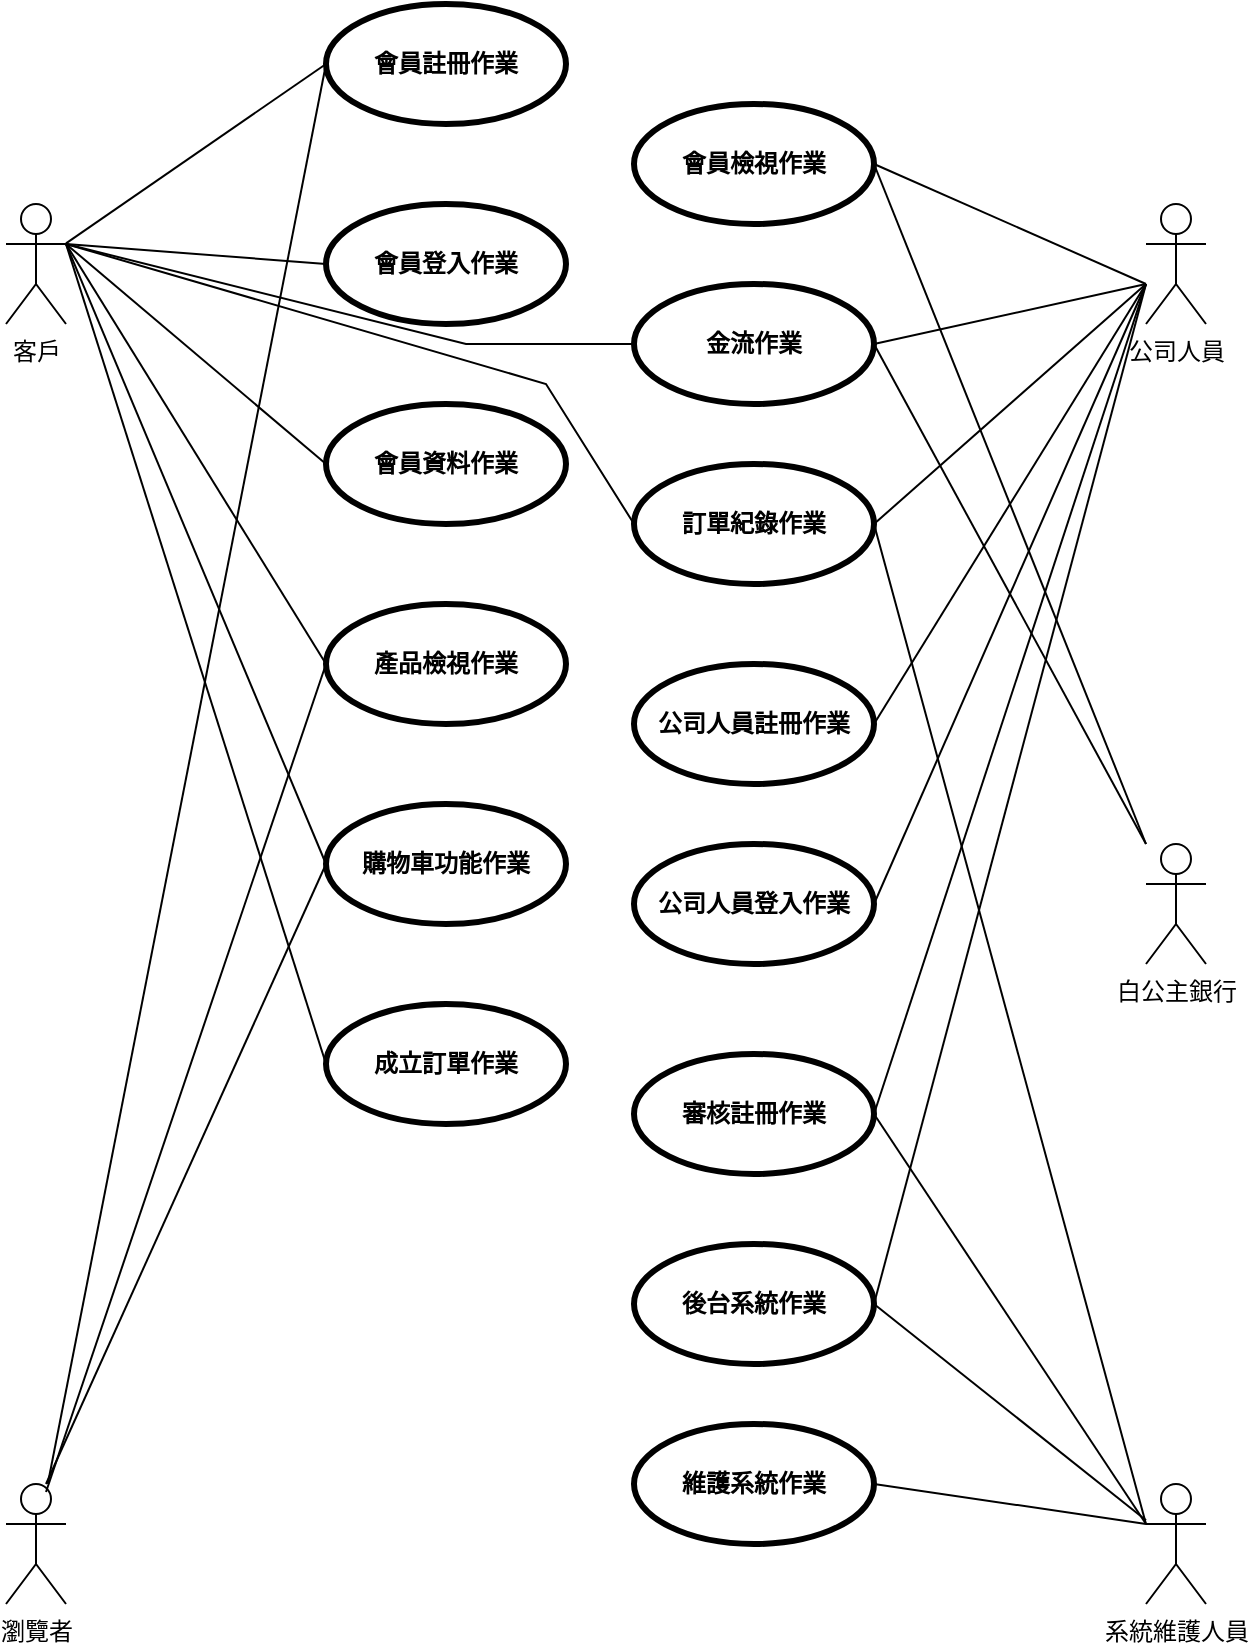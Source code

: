 <mxfile version="17.4.5" type="device" pages="3"><diagram id="V7DGzK6TTjDBdNX_tZ4m" name="(b) 小題"><mxGraphModel dx="827" dy="757" grid="1" gridSize="10" guides="1" tooltips="1" connect="1" arrows="1" fold="1" page="1" pageScale="1" pageWidth="827" pageHeight="1169" math="0" shadow="0"><root><mxCell id="0"/><mxCell id="1" parent="0"/><mxCell id="dm6xcxIbrKVzqba36j1--1" value="客戶" style="shape=umlActor;html=1;verticalLabelPosition=bottom;verticalAlign=top;align=center;" vertex="1" parent="1"><mxGeometry x="100" y="160" width="30" height="60" as="geometry"/></mxCell><mxCell id="dm6xcxIbrKVzqba36j1--3" value="公司人員" style="shape=umlActor;html=1;verticalLabelPosition=bottom;verticalAlign=top;align=center;" vertex="1" parent="1"><mxGeometry x="670" y="160" width="30" height="60" as="geometry"/></mxCell><mxCell id="dm6xcxIbrKVzqba36j1--4" value="白公主銀行" style="shape=umlActor;html=1;verticalLabelPosition=bottom;verticalAlign=top;align=center;" vertex="1" parent="1"><mxGeometry x="670" y="480" width="30" height="60" as="geometry"/></mxCell><mxCell id="dm6xcxIbrKVzqba36j1--5" value="系統維護人員" style="shape=umlActor;html=1;verticalLabelPosition=bottom;verticalAlign=top;align=center;" vertex="1" parent="1"><mxGeometry x="670" y="800" width="30" height="60" as="geometry"/></mxCell><mxCell id="dm6xcxIbrKVzqba36j1--6" value="瀏覽者" style="shape=umlActor;html=1;verticalLabelPosition=bottom;verticalAlign=top;align=center;" vertex="1" parent="1"><mxGeometry x="100" y="800" width="30" height="60" as="geometry"/></mxCell><mxCell id="dm6xcxIbrKVzqba36j1--7" value="會員註冊作業" style="shape=ellipse;html=1;strokeWidth=3;fontStyle=1;whiteSpace=wrap;align=center;perimeter=ellipsePerimeter;" vertex="1" parent="1"><mxGeometry x="260" y="60" width="120" height="60" as="geometry"/></mxCell><mxCell id="dm6xcxIbrKVzqba36j1--8" value="會員登入作業" style="shape=ellipse;html=1;strokeWidth=3;fontStyle=1;whiteSpace=wrap;align=center;perimeter=ellipsePerimeter;" vertex="1" parent="1"><mxGeometry x="260" y="160" width="120" height="60" as="geometry"/></mxCell><mxCell id="dm6xcxIbrKVzqba36j1--9" value="會員資料作業" style="shape=ellipse;html=1;strokeWidth=3;fontStyle=1;whiteSpace=wrap;align=center;perimeter=ellipsePerimeter;" vertex="1" parent="1"><mxGeometry x="260" y="260" width="120" height="60" as="geometry"/></mxCell><mxCell id="dm6xcxIbrKVzqba36j1--10" value="產品檢視作業" style="shape=ellipse;html=1;strokeWidth=3;fontStyle=1;whiteSpace=wrap;align=center;perimeter=ellipsePerimeter;" vertex="1" parent="1"><mxGeometry x="260" y="360" width="120" height="60" as="geometry"/></mxCell><mxCell id="dm6xcxIbrKVzqba36j1--12" value="購物車功能作業" style="shape=ellipse;html=1;strokeWidth=3;fontStyle=1;whiteSpace=wrap;align=center;perimeter=ellipsePerimeter;" vertex="1" parent="1"><mxGeometry x="260" y="460" width="120" height="60" as="geometry"/></mxCell><mxCell id="dm6xcxIbrKVzqba36j1--13" value="成立訂單作業" style="shape=ellipse;html=1;strokeWidth=3;fontStyle=1;whiteSpace=wrap;align=center;perimeter=ellipsePerimeter;" vertex="1" parent="1"><mxGeometry x="260" y="560" width="120" height="60" as="geometry"/></mxCell><mxCell id="dm6xcxIbrKVzqba36j1--14" value="金流作業" style="shape=ellipse;html=1;strokeWidth=3;fontStyle=1;whiteSpace=wrap;align=center;perimeter=ellipsePerimeter;" vertex="1" parent="1"><mxGeometry x="414" y="200" width="120" height="60" as="geometry"/></mxCell><mxCell id="dm6xcxIbrKVzqba36j1--15" value="訂單紀錄作業" style="shape=ellipse;html=1;strokeWidth=3;fontStyle=1;whiteSpace=wrap;align=center;perimeter=ellipsePerimeter;" vertex="1" parent="1"><mxGeometry x="414" y="290" width="120" height="60" as="geometry"/></mxCell><mxCell id="dm6xcxIbrKVzqba36j1--16" value="會員檢視作業" style="shape=ellipse;html=1;strokeWidth=3;fontStyle=1;whiteSpace=wrap;align=center;perimeter=ellipsePerimeter;" vertex="1" parent="1"><mxGeometry x="414" y="110" width="120" height="60" as="geometry"/></mxCell><mxCell id="dm6xcxIbrKVzqba36j1--18" value="公司人員註冊作業" style="shape=ellipse;html=1;strokeWidth=3;fontStyle=1;whiteSpace=wrap;align=center;perimeter=ellipsePerimeter;" vertex="1" parent="1"><mxGeometry x="414" y="390" width="120" height="60" as="geometry"/></mxCell><mxCell id="dm6xcxIbrKVzqba36j1--19" value="公司人員登入作業" style="shape=ellipse;html=1;strokeWidth=3;fontStyle=1;whiteSpace=wrap;align=center;perimeter=ellipsePerimeter;" vertex="1" parent="1"><mxGeometry x="414" y="480" width="120" height="60" as="geometry"/></mxCell><mxCell id="dm6xcxIbrKVzqba36j1--20" style="edgeStyle=orthogonalEdgeStyle;rounded=0;orthogonalLoop=1;jettySize=auto;html=1;exitX=0.5;exitY=1;exitDx=0;exitDy=0;" edge="1" parent="1" source="dm6xcxIbrKVzqba36j1--15" target="dm6xcxIbrKVzqba36j1--15"><mxGeometry relative="1" as="geometry"/></mxCell><mxCell id="dm6xcxIbrKVzqba36j1--22" value="審核註冊作業" style="shape=ellipse;html=1;strokeWidth=3;fontStyle=1;whiteSpace=wrap;align=center;perimeter=ellipsePerimeter;" vertex="1" parent="1"><mxGeometry x="414" y="585" width="120" height="60" as="geometry"/></mxCell><mxCell id="dm6xcxIbrKVzqba36j1--23" value="後台系統作業&lt;span style=&quot;color: rgba(0 , 0 , 0 , 0) ; font-family: monospace ; font-size: 0px ; font-weight: 400&quot;&gt;%3CmxGraphModel%3E%3Croot%3E%3CmxCell%20id%3D%220%22%2F%3E%3CmxCell%20id%3D%221%22%20parent%3D%220%22%2F%3E%3CmxCell%20id%3D%222%22%20value%3D%22%E6%9C%83%E5%93%A1%E7%99%BB%E5%85%A5%E4%BD%9C%E6%A5%AD%22%20style%3D%22shape%3Dellipse%3Bhtml%3D1%3BstrokeWidth%3D3%3BfontStyle%3D1%3BwhiteSpace%3Dwrap%3Balign%3Dcenter%3Bperimeter%3DellipsePerimeter%3B%22%20vertex%3D%221%22%20parent%3D%221%22%3E%3CmxGeometry%20x%3D%22414%22%20y%3D%22480%22%20width%3D%22120%22%20height%3D%2260%22%20as%3D%22geometry%22%2F%3E%3C%2FmxCell%3E%3C%2Froot%3E%3C%2FmxGraphModel%3E&lt;/span&gt;" style="shape=ellipse;html=1;strokeWidth=3;fontStyle=1;whiteSpace=wrap;align=center;perimeter=ellipsePerimeter;" vertex="1" parent="1"><mxGeometry x="414" y="680" width="120" height="60" as="geometry"/></mxCell><mxCell id="dm6xcxIbrKVzqba36j1--24" value="維護系統作業" style="shape=ellipse;html=1;strokeWidth=3;fontStyle=1;whiteSpace=wrap;align=center;perimeter=ellipsePerimeter;" vertex="1" parent="1"><mxGeometry x="414" y="770" width="120" height="60" as="geometry"/></mxCell><mxCell id="dm6xcxIbrKVzqba36j1--26" value="" style="edgeStyle=none;html=1;endArrow=none;verticalAlign=bottom;rounded=0;exitX=1;exitY=0.5;exitDx=0;exitDy=0;" edge="1" parent="1" source="dm6xcxIbrKVzqba36j1--14"><mxGeometry width="160" relative="1" as="geometry"><mxPoint x="320" y="530" as="sourcePoint"/><mxPoint x="670" y="480" as="targetPoint"/></mxGeometry></mxCell><mxCell id="dm6xcxIbrKVzqba36j1--27" value="" style="edgeStyle=none;html=1;endArrow=none;verticalAlign=bottom;rounded=0;exitX=1;exitY=0.5;exitDx=0;exitDy=0;" edge="1" parent="1" source="dm6xcxIbrKVzqba36j1--16"><mxGeometry width="160" relative="1" as="geometry"><mxPoint x="520" y="280" as="sourcePoint"/><mxPoint x="670" y="480" as="targetPoint"/></mxGeometry></mxCell><mxCell id="dm6xcxIbrKVzqba36j1--29" value="" style="edgeStyle=none;html=1;endArrow=none;verticalAlign=bottom;rounded=0;exitX=1;exitY=0.5;exitDx=0;exitDy=0;" edge="1" parent="1" source="dm6xcxIbrKVzqba36j1--16"><mxGeometry width="160" relative="1" as="geometry"><mxPoint x="544" y="240" as="sourcePoint"/><mxPoint x="670" y="200" as="targetPoint"/></mxGeometry></mxCell><mxCell id="dm6xcxIbrKVzqba36j1--30" value="" style="edgeStyle=none;html=1;endArrow=none;verticalAlign=bottom;rounded=0;entryX=0;entryY=0.5;entryDx=0;entryDy=0;" edge="1" parent="1" source="dm6xcxIbrKVzqba36j1--1" target="dm6xcxIbrKVzqba36j1--7"><mxGeometry width="160" relative="1" as="geometry"><mxPoint x="554" y="250" as="sourcePoint"/><mxPoint x="690" y="500" as="targetPoint"/></mxGeometry></mxCell><mxCell id="dm6xcxIbrKVzqba36j1--31" value="" style="edgeStyle=none;html=1;endArrow=none;verticalAlign=bottom;rounded=0;entryX=0;entryY=0.5;entryDx=0;entryDy=0;exitX=1;exitY=0.333;exitDx=0;exitDy=0;exitPerimeter=0;" edge="1" parent="1" source="dm6xcxIbrKVzqba36j1--1" target="dm6xcxIbrKVzqba36j1--8"><mxGeometry width="160" relative="1" as="geometry"><mxPoint x="140" y="189.655" as="sourcePoint"/><mxPoint x="270" y="100" as="targetPoint"/></mxGeometry></mxCell><mxCell id="dm6xcxIbrKVzqba36j1--32" value="" style="edgeStyle=none;html=1;endArrow=none;verticalAlign=bottom;rounded=0;entryX=0;entryY=0.5;entryDx=0;entryDy=0;exitX=1;exitY=0.333;exitDx=0;exitDy=0;exitPerimeter=0;" edge="1" parent="1" source="dm6xcxIbrKVzqba36j1--1" target="dm6xcxIbrKVzqba36j1--9"><mxGeometry width="160" relative="1" as="geometry"><mxPoint x="150" y="199.655" as="sourcePoint"/><mxPoint x="280" y="110" as="targetPoint"/></mxGeometry></mxCell><mxCell id="dm6xcxIbrKVzqba36j1--33" value="" style="edgeStyle=none;html=1;endArrow=none;verticalAlign=bottom;rounded=0;entryX=0;entryY=0.5;entryDx=0;entryDy=0;exitX=1;exitY=0.333;exitDx=0;exitDy=0;exitPerimeter=0;" edge="1" parent="1" source="dm6xcxIbrKVzqba36j1--1" target="dm6xcxIbrKVzqba36j1--10"><mxGeometry width="160" relative="1" as="geometry"><mxPoint x="160" y="209.655" as="sourcePoint"/><mxPoint x="290" y="120" as="targetPoint"/></mxGeometry></mxCell><mxCell id="dm6xcxIbrKVzqba36j1--34" value="" style="edgeStyle=none;html=1;endArrow=none;verticalAlign=bottom;rounded=0;entryX=0;entryY=0.5;entryDx=0;entryDy=0;" edge="1" parent="1" target="dm6xcxIbrKVzqba36j1--12"><mxGeometry width="160" relative="1" as="geometry"><mxPoint x="130" y="180" as="sourcePoint"/><mxPoint x="300" y="130" as="targetPoint"/></mxGeometry></mxCell><mxCell id="dm6xcxIbrKVzqba36j1--35" value="" style="edgeStyle=none;html=1;endArrow=none;verticalAlign=bottom;rounded=0;entryX=0;entryY=0.5;entryDx=0;entryDy=0;" edge="1" parent="1" target="dm6xcxIbrKVzqba36j1--13"><mxGeometry width="160" relative="1" as="geometry"><mxPoint x="130" y="180" as="sourcePoint"/><mxPoint x="310" y="140" as="targetPoint"/></mxGeometry></mxCell><mxCell id="dm6xcxIbrKVzqba36j1--36" value="" style="edgeStyle=none;html=1;endArrow=none;verticalAlign=bottom;rounded=0;exitX=1;exitY=0.5;exitDx=0;exitDy=0;" edge="1" parent="1" source="dm6xcxIbrKVzqba36j1--15"><mxGeometry width="160" relative="1" as="geometry"><mxPoint x="540" y="274.825" as="sourcePoint"/><mxPoint x="670" y="200" as="targetPoint"/></mxGeometry></mxCell><mxCell id="dm6xcxIbrKVzqba36j1--38" value="" style="edgeStyle=none;html=1;endArrow=none;verticalAlign=bottom;rounded=0;exitX=1;exitY=0.5;exitDx=0;exitDy=0;" edge="1" parent="1" source="dm6xcxIbrKVzqba36j1--14"><mxGeometry width="160" relative="1" as="geometry"><mxPoint x="200" y="249.655" as="sourcePoint"/><mxPoint x="670" y="200" as="targetPoint"/></mxGeometry></mxCell><mxCell id="dm6xcxIbrKVzqba36j1--40" value="" style="edgeStyle=none;html=1;endArrow=none;verticalAlign=bottom;rounded=0;exitX=1;exitY=0.5;exitDx=0;exitDy=0;" edge="1" parent="1" source="dm6xcxIbrKVzqba36j1--18"><mxGeometry width="160" relative="1" as="geometry"><mxPoint x="210" y="259.655" as="sourcePoint"/><mxPoint x="670" y="200" as="targetPoint"/></mxGeometry></mxCell><mxCell id="dm6xcxIbrKVzqba36j1--41" value="" style="edgeStyle=none;html=1;endArrow=none;verticalAlign=bottom;rounded=0;exitX=1;exitY=0.5;exitDx=0;exitDy=0;" edge="1" parent="1" source="dm6xcxIbrKVzqba36j1--19"><mxGeometry width="160" relative="1" as="geometry"><mxPoint x="220" y="269.655" as="sourcePoint"/><mxPoint x="670" y="200" as="targetPoint"/></mxGeometry></mxCell><mxCell id="dm6xcxIbrKVzqba36j1--42" value="" style="edgeStyle=none;html=1;endArrow=none;verticalAlign=bottom;rounded=0;exitX=1;exitY=0.5;exitDx=0;exitDy=0;" edge="1" parent="1" source="dm6xcxIbrKVzqba36j1--22"><mxGeometry width="160" relative="1" as="geometry"><mxPoint x="230" y="279.655" as="sourcePoint"/><mxPoint x="670" y="200" as="targetPoint"/></mxGeometry></mxCell><mxCell id="dm6xcxIbrKVzqba36j1--43" value="" style="edgeStyle=none;html=1;endArrow=none;verticalAlign=bottom;rounded=0;exitX=1;exitY=0.5;exitDx=0;exitDy=0;" edge="1" parent="1" source="dm6xcxIbrKVzqba36j1--23"><mxGeometry width="160" relative="1" as="geometry"><mxPoint x="240" y="289.655" as="sourcePoint"/><mxPoint x="670" y="200" as="targetPoint"/></mxGeometry></mxCell><mxCell id="dm6xcxIbrKVzqba36j1--44" value="" style="edgeStyle=none;html=1;endArrow=none;verticalAlign=bottom;rounded=0;exitX=1;exitY=0.5;exitDx=0;exitDy=0;entryX=0;entryY=0.333;entryDx=0;entryDy=0;entryPerimeter=0;" edge="1" parent="1" source="dm6xcxIbrKVzqba36j1--24" target="dm6xcxIbrKVzqba36j1--5"><mxGeometry width="160" relative="1" as="geometry"><mxPoint x="250" y="299.655" as="sourcePoint"/><mxPoint x="380" y="210" as="targetPoint"/></mxGeometry></mxCell><mxCell id="dm6xcxIbrKVzqba36j1--45" value="" style="edgeStyle=none;html=1;endArrow=none;verticalAlign=bottom;rounded=0;entryX=0;entryY=0.5;entryDx=0;entryDy=0;" edge="1" parent="1" source="dm6xcxIbrKVzqba36j1--6" target="dm6xcxIbrKVzqba36j1--7"><mxGeometry width="160" relative="1" as="geometry"><mxPoint x="260" y="309.655" as="sourcePoint"/><mxPoint x="390" y="220" as="targetPoint"/></mxGeometry></mxCell><mxCell id="dm6xcxIbrKVzqba36j1--46" value="" style="edgeStyle=none;html=1;endArrow=none;verticalAlign=bottom;rounded=0;entryX=0;entryY=0.5;entryDx=0;entryDy=0;" edge="1" parent="1" target="dm6xcxIbrKVzqba36j1--10"><mxGeometry width="160" relative="1" as="geometry"><mxPoint x="120" y="804" as="sourcePoint"/><mxPoint x="400" y="230" as="targetPoint"/></mxGeometry></mxCell><mxCell id="dm6xcxIbrKVzqba36j1--47" value="" style="edgeStyle=none;html=1;endArrow=none;verticalAlign=bottom;rounded=0;" edge="1" parent="1"><mxGeometry width="160" relative="1" as="geometry"><mxPoint x="120" y="800" as="sourcePoint"/><mxPoint x="260" y="490" as="targetPoint"/></mxGeometry></mxCell><mxCell id="dm6xcxIbrKVzqba36j1--49" value="" style="edgeStyle=none;html=1;endArrow=none;verticalAlign=bottom;rounded=0;entryX=0;entryY=0.5;entryDx=0;entryDy=0;" edge="1" parent="1" target="dm6xcxIbrKVzqba36j1--14"><mxGeometry width="160" relative="1" as="geometry"><mxPoint x="130" y="180" as="sourcePoint"/><mxPoint x="420" y="250" as="targetPoint"/><Array as="points"><mxPoint x="330" y="230"/></Array></mxGeometry></mxCell><mxCell id="dm6xcxIbrKVzqba36j1--50" value="" style="edgeStyle=none;html=1;endArrow=none;verticalAlign=bottom;rounded=0;entryX=0;entryY=0.5;entryDx=0;entryDy=0;exitX=1;exitY=0.333;exitDx=0;exitDy=0;exitPerimeter=0;" edge="1" parent="1" source="dm6xcxIbrKVzqba36j1--1" target="dm6xcxIbrKVzqba36j1--15"><mxGeometry width="160" relative="1" as="geometry"><mxPoint x="300" y="349.655" as="sourcePoint"/><mxPoint x="430" y="260" as="targetPoint"/><Array as="points"><mxPoint x="370" y="250"/></Array></mxGeometry></mxCell><mxCell id="dm6xcxIbrKVzqba36j1--53" value="" style="edgeStyle=none;html=1;endArrow=none;verticalAlign=bottom;rounded=0;" edge="1" parent="1" target="dm6xcxIbrKVzqba36j1--5"><mxGeometry width="160" relative="1" as="geometry"><mxPoint x="534" y="710" as="sourcePoint"/><mxPoint x="670" y="830" as="targetPoint"/></mxGeometry></mxCell><mxCell id="dm6xcxIbrKVzqba36j1--54" value="" style="edgeStyle=none;html=1;endArrow=none;verticalAlign=bottom;rounded=0;exitX=1;exitY=0.5;exitDx=0;exitDy=0;" edge="1" parent="1" source="dm6xcxIbrKVzqba36j1--22"><mxGeometry width="160" relative="1" as="geometry"><mxPoint x="554" y="820" as="sourcePoint"/><mxPoint x="670" y="820" as="targetPoint"/></mxGeometry></mxCell><mxCell id="dm6xcxIbrKVzqba36j1--56" value="" style="edgeStyle=none;html=1;endArrow=none;verticalAlign=bottom;rounded=0;exitX=1;exitY=0.5;exitDx=0;exitDy=0;" edge="1" parent="1" source="dm6xcxIbrKVzqba36j1--15"><mxGeometry width="160" relative="1" as="geometry"><mxPoint x="544" y="625" as="sourcePoint"/><mxPoint x="670" y="820" as="targetPoint"/></mxGeometry></mxCell></root></mxGraphModel></diagram><diagram id="BZPio_Jj3uGKRLuExNS9" name="(d) 小題"><mxGraphModel dx="1422" dy="794" grid="1" gridSize="10" guides="1" tooltips="1" connect="1" arrows="1" fold="1" page="1" pageScale="1" pageWidth="827" pageHeight="1169" math="0" shadow="0"><root><mxCell id="Udvxj7O8KsXDByOM07qp-0"/><mxCell id="Udvxj7O8KsXDByOM07qp-1" parent="Udvxj7O8KsXDByOM07qp-0"/></root></mxGraphModel></diagram><diagram id="FHXIc3Kpj9RXKwcUpcDl" name="(e) 小題"><mxGraphModel dx="1422" dy="794" grid="1" gridSize="10" guides="1" tooltips="1" connect="1" arrows="1" fold="1" page="1" pageScale="1" pageWidth="827" pageHeight="1169" math="0" shadow="0"><root><mxCell id="0"/><mxCell id="1" parent="0"/></root></mxGraphModel></diagram></mxfile>
